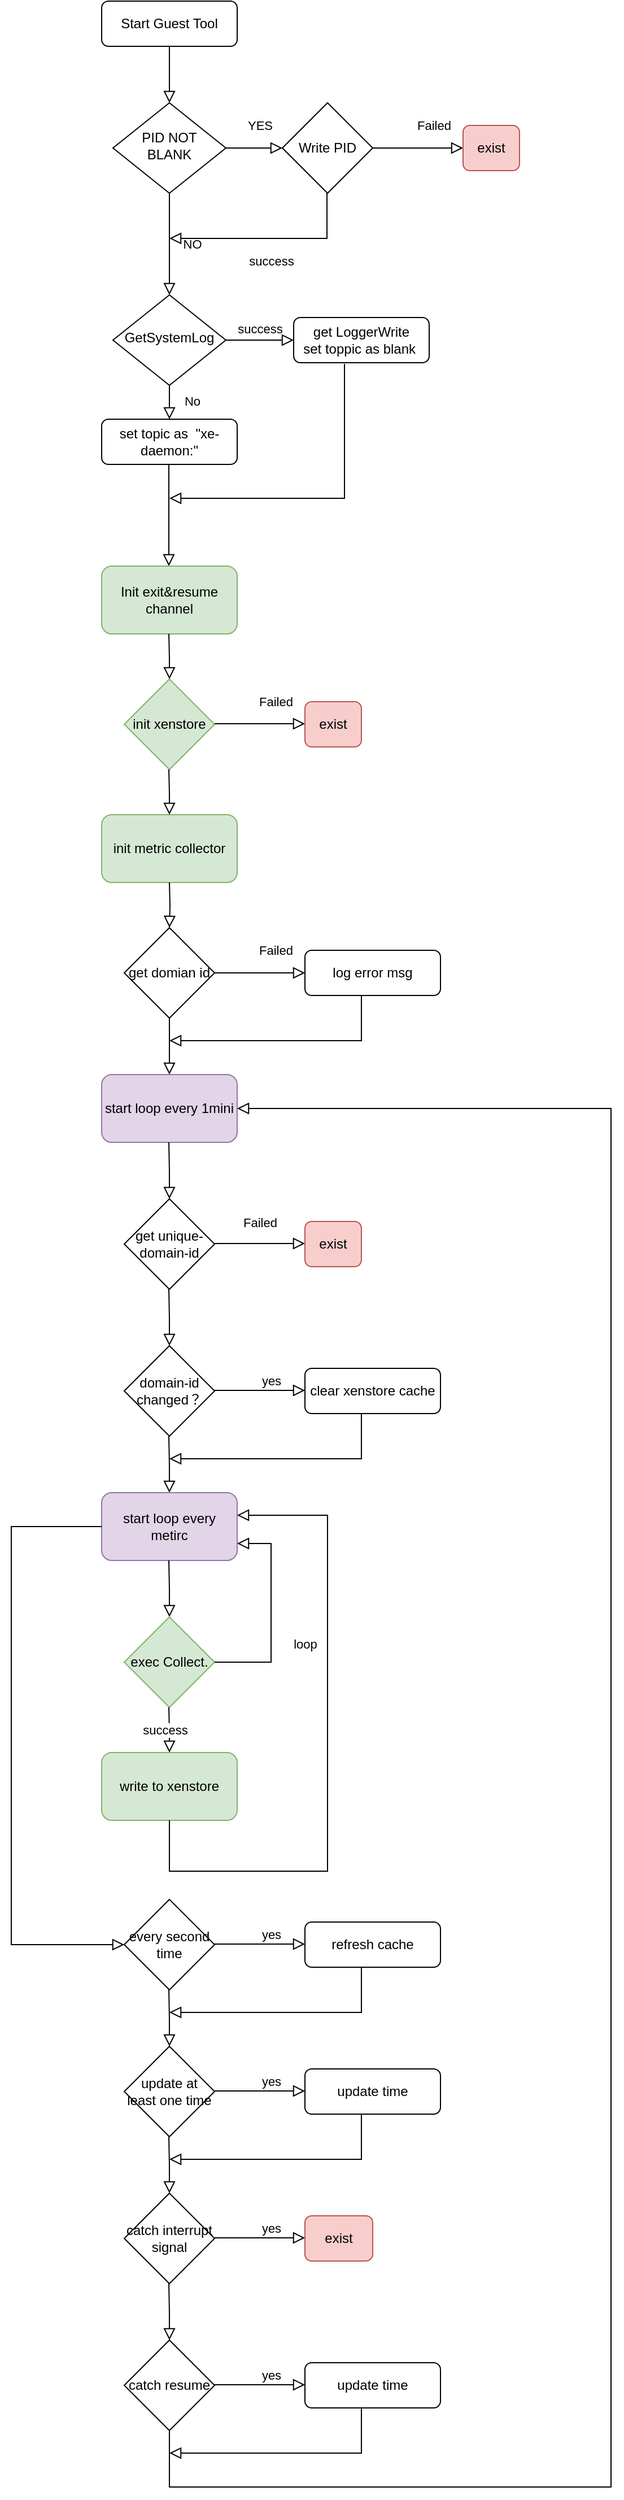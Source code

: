 <mxfile version="21.7.2" type="github">
  <diagram id="C5RBs43oDa-KdzZeNtuy" name="Page-1">
    <mxGraphModel dx="2906" dy="1153" grid="1" gridSize="10" guides="1" tooltips="1" connect="1" arrows="1" fold="1" page="1" pageScale="1" pageWidth="827" pageHeight="1169" math="0" shadow="0">
      <root>
        <mxCell id="WIyWlLk6GJQsqaUBKTNV-0" />
        <mxCell id="WIyWlLk6GJQsqaUBKTNV-1" parent="WIyWlLk6GJQsqaUBKTNV-0" />
        <mxCell id="WIyWlLk6GJQsqaUBKTNV-2" value="" style="rounded=0;html=1;jettySize=auto;orthogonalLoop=1;fontSize=11;endArrow=block;endFill=0;endSize=8;strokeWidth=1;shadow=0;labelBackgroundColor=none;edgeStyle=orthogonalEdgeStyle;" parent="WIyWlLk6GJQsqaUBKTNV-1" source="WIyWlLk6GJQsqaUBKTNV-3" target="WIyWlLk6GJQsqaUBKTNV-6" edge="1">
          <mxGeometry relative="1" as="geometry" />
        </mxCell>
        <mxCell id="WIyWlLk6GJQsqaUBKTNV-3" value="Start Guest Tool" style="rounded=1;whiteSpace=wrap;html=1;fontSize=12;glass=0;strokeWidth=1;shadow=0;" parent="WIyWlLk6GJQsqaUBKTNV-1" vertex="1">
          <mxGeometry x="160" y="80" width="120" height="40" as="geometry" />
        </mxCell>
        <mxCell id="WIyWlLk6GJQsqaUBKTNV-4" value="NO" style="rounded=0;html=1;jettySize=auto;orthogonalLoop=1;fontSize=11;endArrow=block;endFill=0;endSize=8;strokeWidth=1;shadow=0;labelBackgroundColor=none;edgeStyle=orthogonalEdgeStyle;" parent="WIyWlLk6GJQsqaUBKTNV-1" source="WIyWlLk6GJQsqaUBKTNV-6" target="WIyWlLk6GJQsqaUBKTNV-10" edge="1">
          <mxGeometry y="20" relative="1" as="geometry">
            <mxPoint as="offset" />
          </mxGeometry>
        </mxCell>
        <mxCell id="WIyWlLk6GJQsqaUBKTNV-5" value="YES" style="edgeStyle=orthogonalEdgeStyle;rounded=0;html=1;jettySize=auto;orthogonalLoop=1;fontSize=11;endArrow=block;endFill=0;endSize=8;strokeWidth=1;shadow=0;labelBackgroundColor=none;" parent="WIyWlLk6GJQsqaUBKTNV-1" source="WIyWlLk6GJQsqaUBKTNV-6" edge="1">
          <mxGeometry x="0.2" y="20" relative="1" as="geometry">
            <mxPoint as="offset" />
            <mxPoint x="320" y="210" as="targetPoint" />
          </mxGeometry>
        </mxCell>
        <mxCell id="WIyWlLk6GJQsqaUBKTNV-6" value="PID NOT BLANK" style="rhombus;whiteSpace=wrap;html=1;shadow=0;fontFamily=Helvetica;fontSize=12;align=center;strokeWidth=1;spacing=6;spacingTop=-4;" parent="WIyWlLk6GJQsqaUBKTNV-1" vertex="1">
          <mxGeometry x="170" y="170" width="100" height="80" as="geometry" />
        </mxCell>
        <mxCell id="WIyWlLk6GJQsqaUBKTNV-8" value="No" style="rounded=0;html=1;jettySize=auto;orthogonalLoop=1;fontSize=11;endArrow=block;endFill=0;endSize=8;strokeWidth=1;shadow=0;labelBackgroundColor=none;edgeStyle=orthogonalEdgeStyle;" parent="WIyWlLk6GJQsqaUBKTNV-1" source="WIyWlLk6GJQsqaUBKTNV-10" target="WIyWlLk6GJQsqaUBKTNV-11" edge="1">
          <mxGeometry x="0.333" y="20" relative="1" as="geometry">
            <mxPoint as="offset" />
          </mxGeometry>
        </mxCell>
        <mxCell id="WIyWlLk6GJQsqaUBKTNV-9" value="success" style="edgeStyle=orthogonalEdgeStyle;rounded=0;html=1;jettySize=auto;orthogonalLoop=1;fontSize=11;endArrow=block;endFill=0;endSize=8;strokeWidth=1;shadow=0;labelBackgroundColor=none;" parent="WIyWlLk6GJQsqaUBKTNV-1" source="WIyWlLk6GJQsqaUBKTNV-10" target="WIyWlLk6GJQsqaUBKTNV-12" edge="1">
          <mxGeometry y="10" relative="1" as="geometry">
            <mxPoint as="offset" />
          </mxGeometry>
        </mxCell>
        <mxCell id="WIyWlLk6GJQsqaUBKTNV-10" value="GetSystemLog" style="rhombus;whiteSpace=wrap;html=1;shadow=0;fontFamily=Helvetica;fontSize=12;align=center;strokeWidth=1;spacing=6;spacingTop=-4;" parent="WIyWlLk6GJQsqaUBKTNV-1" vertex="1">
          <mxGeometry x="170" y="340" width="100" height="80" as="geometry" />
        </mxCell>
        <mxCell id="WIyWlLk6GJQsqaUBKTNV-11" value="set topic as&amp;nbsp; &quot;xe-daemon:&lt;span style=&quot;background-color: initial;&quot;&gt;&quot;&lt;/span&gt;" style="rounded=1;whiteSpace=wrap;html=1;fontSize=12;glass=0;strokeWidth=1;shadow=0;" parent="WIyWlLk6GJQsqaUBKTNV-1" vertex="1">
          <mxGeometry x="160" y="450" width="120" height="40" as="geometry" />
        </mxCell>
        <mxCell id="WIyWlLk6GJQsqaUBKTNV-12" value="get LoggerWrite&lt;br&gt;set toppic as blank&amp;nbsp;" style="rounded=1;whiteSpace=wrap;html=1;fontSize=12;glass=0;strokeWidth=1;shadow=0;" parent="WIyWlLk6GJQsqaUBKTNV-1" vertex="1">
          <mxGeometry x="330" y="360" width="120" height="40" as="geometry" />
        </mxCell>
        <mxCell id="9NvRlPtPyuTOVb6gPEd7-1" value="Write PID" style="rhombus;whiteSpace=wrap;html=1;" vertex="1" parent="WIyWlLk6GJQsqaUBKTNV-1">
          <mxGeometry x="320" y="170" width="80" height="80" as="geometry" />
        </mxCell>
        <mxCell id="9NvRlPtPyuTOVb6gPEd7-3" value="Failed" style="rounded=0;html=1;jettySize=auto;orthogonalLoop=1;fontSize=11;endArrow=block;endFill=0;endSize=8;strokeWidth=1;shadow=0;labelBackgroundColor=none;edgeStyle=orthogonalEdgeStyle;" edge="1" parent="WIyWlLk6GJQsqaUBKTNV-1">
          <mxGeometry x="0.333" y="20" relative="1" as="geometry">
            <mxPoint as="offset" />
            <mxPoint x="400" y="210" as="sourcePoint" />
            <mxPoint x="480" y="210" as="targetPoint" />
          </mxGeometry>
        </mxCell>
        <mxCell id="9NvRlPtPyuTOVb6gPEd7-4" value="exist" style="rounded=1;whiteSpace=wrap;html=1;fillColor=#f8cecc;strokeColor=#b85450;" vertex="1" parent="WIyWlLk6GJQsqaUBKTNV-1">
          <mxGeometry x="480" y="190" width="50" height="40" as="geometry" />
        </mxCell>
        <mxCell id="9NvRlPtPyuTOVb6gPEd7-6" value="success" style="rounded=0;html=1;jettySize=auto;orthogonalLoop=1;fontSize=11;endArrow=block;endFill=0;endSize=8;strokeWidth=1;shadow=0;labelBackgroundColor=none;edgeStyle=orthogonalEdgeStyle;" edge="1" parent="WIyWlLk6GJQsqaUBKTNV-1">
          <mxGeometry y="20" relative="1" as="geometry">
            <mxPoint as="offset" />
            <mxPoint x="359.5" y="250" as="sourcePoint" />
            <mxPoint x="220" y="290" as="targetPoint" />
            <Array as="points">
              <mxPoint x="360" y="290" />
              <mxPoint x="220" y="290" />
            </Array>
          </mxGeometry>
        </mxCell>
        <mxCell id="9NvRlPtPyuTOVb6gPEd7-7" value="" style="rounded=0;html=1;jettySize=auto;orthogonalLoop=1;fontSize=11;endArrow=block;endFill=0;endSize=8;strokeWidth=1;shadow=0;labelBackgroundColor=none;edgeStyle=orthogonalEdgeStyle;exitX=0.375;exitY=1.025;exitDx=0;exitDy=0;exitPerimeter=0;" edge="1" parent="WIyWlLk6GJQsqaUBKTNV-1" source="WIyWlLk6GJQsqaUBKTNV-12">
          <mxGeometry x="0.333" y="20" relative="1" as="geometry">
            <mxPoint as="offset" />
            <mxPoint x="230" y="430" as="sourcePoint" />
            <mxPoint x="220" y="520" as="targetPoint" />
            <Array as="points">
              <mxPoint x="375" y="520" />
              <mxPoint x="301" y="520" />
            </Array>
          </mxGeometry>
        </mxCell>
        <mxCell id="9NvRlPtPyuTOVb6gPEd7-8" value="" style="rounded=0;html=1;jettySize=auto;orthogonalLoop=1;fontSize=11;endArrow=block;endFill=0;endSize=8;strokeWidth=1;shadow=0;labelBackgroundColor=none;edgeStyle=orthogonalEdgeStyle;" edge="1" parent="WIyWlLk6GJQsqaUBKTNV-1">
          <mxGeometry y="20" relative="1" as="geometry">
            <mxPoint as="offset" />
            <mxPoint x="219.5" y="490" as="sourcePoint" />
            <mxPoint x="219.5" y="580" as="targetPoint" />
          </mxGeometry>
        </mxCell>
        <mxCell id="9NvRlPtPyuTOVb6gPEd7-10" value="init metric collector" style="rounded=1;whiteSpace=wrap;html=1;fillColor=#d5e8d4;strokeColor=#82b366;" vertex="1" parent="WIyWlLk6GJQsqaUBKTNV-1">
          <mxGeometry x="160" y="800" width="120" height="60" as="geometry" />
        </mxCell>
        <mxCell id="9NvRlPtPyuTOVb6gPEd7-11" value="Init exit&amp;amp;resume channel" style="rounded=1;whiteSpace=wrap;html=1;fillColor=#d5e8d4;strokeColor=#82b366;" vertex="1" parent="WIyWlLk6GJQsqaUBKTNV-1">
          <mxGeometry x="160" y="580" width="120" height="60" as="geometry" />
        </mxCell>
        <mxCell id="9NvRlPtPyuTOVb6gPEd7-12" value="init xenstore" style="rhombus;whiteSpace=wrap;html=1;fillColor=#d5e8d4;strokeColor=#82b366;" vertex="1" parent="WIyWlLk6GJQsqaUBKTNV-1">
          <mxGeometry x="180" y="680" width="80" height="80" as="geometry" />
        </mxCell>
        <mxCell id="9NvRlPtPyuTOVb6gPEd7-13" value="" style="rounded=0;html=1;jettySize=auto;orthogonalLoop=1;fontSize=11;endArrow=block;endFill=0;endSize=8;strokeWidth=1;shadow=0;labelBackgroundColor=none;edgeStyle=orthogonalEdgeStyle;" edge="1" parent="WIyWlLk6GJQsqaUBKTNV-1">
          <mxGeometry y="20" relative="1" as="geometry">
            <mxPoint as="offset" />
            <mxPoint x="219.5" y="640" as="sourcePoint" />
            <mxPoint x="220" y="680" as="targetPoint" />
          </mxGeometry>
        </mxCell>
        <mxCell id="9NvRlPtPyuTOVb6gPEd7-14" value="Failed" style="rounded=0;html=1;jettySize=auto;orthogonalLoop=1;fontSize=11;endArrow=block;endFill=0;endSize=8;strokeWidth=1;shadow=0;labelBackgroundColor=none;edgeStyle=orthogonalEdgeStyle;" edge="1" parent="WIyWlLk6GJQsqaUBKTNV-1">
          <mxGeometry x="0.333" y="20" relative="1" as="geometry">
            <mxPoint as="offset" />
            <mxPoint x="260" y="719.5" as="sourcePoint" />
            <mxPoint x="340" y="719.5" as="targetPoint" />
          </mxGeometry>
        </mxCell>
        <mxCell id="9NvRlPtPyuTOVb6gPEd7-15" value="exist" style="rounded=1;whiteSpace=wrap;html=1;fillColor=#f8cecc;strokeColor=#b85450;" vertex="1" parent="WIyWlLk6GJQsqaUBKTNV-1">
          <mxGeometry x="340" y="700" width="50" height="40" as="geometry" />
        </mxCell>
        <mxCell id="9NvRlPtPyuTOVb6gPEd7-16" value="" style="rounded=0;html=1;jettySize=auto;orthogonalLoop=1;fontSize=11;endArrow=block;endFill=0;endSize=8;strokeWidth=1;shadow=0;labelBackgroundColor=none;edgeStyle=orthogonalEdgeStyle;" edge="1" parent="WIyWlLk6GJQsqaUBKTNV-1">
          <mxGeometry y="20" relative="1" as="geometry">
            <mxPoint as="offset" />
            <mxPoint x="219.5" y="760" as="sourcePoint" />
            <mxPoint x="220" y="800" as="targetPoint" />
          </mxGeometry>
        </mxCell>
        <mxCell id="9NvRlPtPyuTOVb6gPEd7-17" value="get domian id" style="rhombus;whiteSpace=wrap;html=1;" vertex="1" parent="WIyWlLk6GJQsqaUBKTNV-1">
          <mxGeometry x="180" y="900" width="80" height="80" as="geometry" />
        </mxCell>
        <mxCell id="9NvRlPtPyuTOVb6gPEd7-18" value="Failed" style="rounded=0;html=1;jettySize=auto;orthogonalLoop=1;fontSize=11;endArrow=block;endFill=0;endSize=8;strokeWidth=1;shadow=0;labelBackgroundColor=none;edgeStyle=orthogonalEdgeStyle;exitX=1;exitY=0.5;exitDx=0;exitDy=0;exitPerimeter=0;entryX=0;entryY=0.5;entryDx=0;entryDy=0;" edge="1" parent="WIyWlLk6GJQsqaUBKTNV-1" source="9NvRlPtPyuTOVb6gPEd7-17" target="9NvRlPtPyuTOVb6gPEd7-22">
          <mxGeometry x="0.333" y="20" relative="1" as="geometry">
            <mxPoint as="offset" />
            <mxPoint x="260" y="929.5" as="sourcePoint" />
            <mxPoint x="340" y="929.5" as="targetPoint" />
          </mxGeometry>
        </mxCell>
        <mxCell id="9NvRlPtPyuTOVb6gPEd7-20" value="" style="rounded=0;html=1;jettySize=auto;orthogonalLoop=1;fontSize=11;endArrow=block;endFill=0;endSize=8;strokeWidth=1;shadow=0;labelBackgroundColor=none;edgeStyle=orthogonalEdgeStyle;" edge="1" parent="WIyWlLk6GJQsqaUBKTNV-1">
          <mxGeometry y="20" relative="1" as="geometry">
            <mxPoint as="offset" />
            <mxPoint x="220" y="980" as="sourcePoint" />
            <mxPoint x="220" y="1030" as="targetPoint" />
          </mxGeometry>
        </mxCell>
        <mxCell id="9NvRlPtPyuTOVb6gPEd7-22" value="log error msg" style="rounded=1;whiteSpace=wrap;html=1;fontSize=12;glass=0;strokeWidth=1;shadow=0;" vertex="1" parent="WIyWlLk6GJQsqaUBKTNV-1">
          <mxGeometry x="340" y="920" width="120" height="40" as="geometry" />
        </mxCell>
        <mxCell id="9NvRlPtPyuTOVb6gPEd7-23" value="" style="rounded=0;html=1;jettySize=auto;orthogonalLoop=1;fontSize=11;endArrow=block;endFill=0;endSize=8;strokeWidth=1;shadow=0;labelBackgroundColor=none;edgeStyle=orthogonalEdgeStyle;" edge="1" parent="WIyWlLk6GJQsqaUBKTNV-1">
          <mxGeometry y="20" relative="1" as="geometry">
            <mxPoint as="offset" />
            <mxPoint x="220" y="860" as="sourcePoint" />
            <mxPoint x="220" y="900" as="targetPoint" />
          </mxGeometry>
        </mxCell>
        <mxCell id="9NvRlPtPyuTOVb6gPEd7-26" value="" style="rounded=0;html=1;jettySize=auto;orthogonalLoop=1;fontSize=11;endArrow=block;endFill=0;endSize=8;strokeWidth=1;shadow=0;labelBackgroundColor=none;edgeStyle=orthogonalEdgeStyle;exitX=0.375;exitY=1.025;exitDx=0;exitDy=0;exitPerimeter=0;" edge="1" parent="WIyWlLk6GJQsqaUBKTNV-1">
          <mxGeometry x="0.333" y="20" relative="1" as="geometry">
            <mxPoint as="offset" />
            <mxPoint x="390" y="960" as="sourcePoint" />
            <mxPoint x="220" y="1000" as="targetPoint" />
            <Array as="points">
              <mxPoint x="390" y="1000" />
              <mxPoint x="220" y="1000" />
            </Array>
          </mxGeometry>
        </mxCell>
        <mxCell id="9NvRlPtPyuTOVb6gPEd7-27" value="start loop every 1mini" style="rounded=1;whiteSpace=wrap;html=1;fillColor=#e1d5e7;strokeColor=#9673a6;" vertex="1" parent="WIyWlLk6GJQsqaUBKTNV-1">
          <mxGeometry x="160" y="1030" width="120" height="60" as="geometry" />
        </mxCell>
        <mxCell id="9NvRlPtPyuTOVb6gPEd7-30" value="" style="rounded=0;html=1;jettySize=auto;orthogonalLoop=1;fontSize=11;endArrow=block;endFill=0;endSize=8;strokeWidth=1;shadow=0;labelBackgroundColor=none;edgeStyle=orthogonalEdgeStyle;" edge="1" parent="WIyWlLk6GJQsqaUBKTNV-1">
          <mxGeometry y="20" relative="1" as="geometry">
            <mxPoint as="offset" />
            <mxPoint x="219.5" y="1090" as="sourcePoint" />
            <mxPoint x="220" y="1140" as="targetPoint" />
          </mxGeometry>
        </mxCell>
        <mxCell id="9NvRlPtPyuTOVb6gPEd7-32" value="get unique-domain-id" style="rhombus;whiteSpace=wrap;html=1;" vertex="1" parent="WIyWlLk6GJQsqaUBKTNV-1">
          <mxGeometry x="180" y="1140" width="80" height="80" as="geometry" />
        </mxCell>
        <mxCell id="9NvRlPtPyuTOVb6gPEd7-33" value="Failed" style="rounded=0;html=1;jettySize=auto;orthogonalLoop=1;fontSize=11;endArrow=block;endFill=0;endSize=8;strokeWidth=1;shadow=0;labelBackgroundColor=none;edgeStyle=orthogonalEdgeStyle;" edge="1" parent="WIyWlLk6GJQsqaUBKTNV-1">
          <mxGeometry y="20" relative="1" as="geometry">
            <mxPoint y="1" as="offset" />
            <mxPoint x="260" y="1179.5" as="sourcePoint" />
            <mxPoint x="340" y="1179.5" as="targetPoint" />
          </mxGeometry>
        </mxCell>
        <mxCell id="9NvRlPtPyuTOVb6gPEd7-34" value="exist" style="rounded=1;whiteSpace=wrap;html=1;fillColor=#f8cecc;strokeColor=#b85450;" vertex="1" parent="WIyWlLk6GJQsqaUBKTNV-1">
          <mxGeometry x="340" y="1160" width="50" height="40" as="geometry" />
        </mxCell>
        <mxCell id="9NvRlPtPyuTOVb6gPEd7-36" value="" style="rounded=0;html=1;jettySize=auto;orthogonalLoop=1;fontSize=11;endArrow=block;endFill=0;endSize=8;strokeWidth=1;shadow=0;labelBackgroundColor=none;edgeStyle=orthogonalEdgeStyle;" edge="1" parent="WIyWlLk6GJQsqaUBKTNV-1">
          <mxGeometry y="20" relative="1" as="geometry">
            <mxPoint as="offset" />
            <mxPoint x="219.5" y="1220" as="sourcePoint" />
            <mxPoint x="220" y="1270" as="targetPoint" />
          </mxGeometry>
        </mxCell>
        <mxCell id="9NvRlPtPyuTOVb6gPEd7-38" value="domain-id changed？" style="rhombus;whiteSpace=wrap;html=1;" vertex="1" parent="WIyWlLk6GJQsqaUBKTNV-1">
          <mxGeometry x="180" y="1270" width="80" height="80" as="geometry" />
        </mxCell>
        <mxCell id="9NvRlPtPyuTOVb6gPEd7-39" value="yes" style="rounded=0;html=1;jettySize=auto;orthogonalLoop=1;fontSize=11;endArrow=block;endFill=0;endSize=8;strokeWidth=1;shadow=0;labelBackgroundColor=none;edgeStyle=orthogonalEdgeStyle;" edge="1" parent="WIyWlLk6GJQsqaUBKTNV-1">
          <mxGeometry x="0.25" y="10" relative="1" as="geometry">
            <mxPoint y="1" as="offset" />
            <mxPoint x="260" y="1309.5" as="sourcePoint" />
            <mxPoint x="340" y="1309.5" as="targetPoint" />
          </mxGeometry>
        </mxCell>
        <mxCell id="9NvRlPtPyuTOVb6gPEd7-40" value="clear xenstore cache" style="rounded=1;whiteSpace=wrap;html=1;" vertex="1" parent="WIyWlLk6GJQsqaUBKTNV-1">
          <mxGeometry x="340" y="1290" width="120" height="40" as="geometry" />
        </mxCell>
        <mxCell id="9NvRlPtPyuTOVb6gPEd7-41" value="" style="rounded=0;html=1;jettySize=auto;orthogonalLoop=1;fontSize=11;endArrow=block;endFill=0;endSize=8;strokeWidth=1;shadow=0;labelBackgroundColor=none;edgeStyle=orthogonalEdgeStyle;" edge="1" parent="WIyWlLk6GJQsqaUBKTNV-1">
          <mxGeometry y="20" relative="1" as="geometry">
            <mxPoint as="offset" />
            <mxPoint x="219.5" y="1350" as="sourcePoint" />
            <mxPoint x="220" y="1400" as="targetPoint" />
          </mxGeometry>
        </mxCell>
        <mxCell id="9NvRlPtPyuTOVb6gPEd7-42" value="" style="rounded=0;html=1;jettySize=auto;orthogonalLoop=1;fontSize=11;endArrow=block;endFill=0;endSize=8;strokeWidth=1;shadow=0;labelBackgroundColor=none;edgeStyle=orthogonalEdgeStyle;exitX=0.375;exitY=1.025;exitDx=0;exitDy=0;exitPerimeter=0;" edge="1" parent="WIyWlLk6GJQsqaUBKTNV-1">
          <mxGeometry x="0.333" y="20" relative="1" as="geometry">
            <mxPoint as="offset" />
            <mxPoint x="390" y="1330" as="sourcePoint" />
            <mxPoint x="220" y="1370" as="targetPoint" />
            <Array as="points">
              <mxPoint x="390" y="1370" />
              <mxPoint x="220" y="1370" />
            </Array>
          </mxGeometry>
        </mxCell>
        <mxCell id="9NvRlPtPyuTOVb6gPEd7-43" value="start loop every metirc" style="rounded=1;whiteSpace=wrap;html=1;fillColor=#e1d5e7;strokeColor=#9673a6;" vertex="1" parent="WIyWlLk6GJQsqaUBKTNV-1">
          <mxGeometry x="160" y="1400" width="120" height="60" as="geometry" />
        </mxCell>
        <mxCell id="9NvRlPtPyuTOVb6gPEd7-44" value="" style="rounded=0;html=1;jettySize=auto;orthogonalLoop=1;fontSize=11;endArrow=block;endFill=0;endSize=8;strokeWidth=1;shadow=0;labelBackgroundColor=none;edgeStyle=orthogonalEdgeStyle;" edge="1" parent="WIyWlLk6GJQsqaUBKTNV-1">
          <mxGeometry y="20" relative="1" as="geometry">
            <mxPoint as="offset" />
            <mxPoint x="219.5" y="1460" as="sourcePoint" />
            <mxPoint x="220" y="1510" as="targetPoint" />
          </mxGeometry>
        </mxCell>
        <mxCell id="9NvRlPtPyuTOVb6gPEd7-45" value="exec Collect." style="rhombus;whiteSpace=wrap;html=1;fillColor=#d5e8d4;strokeColor=#82b366;" vertex="1" parent="WIyWlLk6GJQsqaUBKTNV-1">
          <mxGeometry x="180" y="1510" width="80" height="80" as="geometry" />
        </mxCell>
        <mxCell id="9NvRlPtPyuTOVb6gPEd7-46" value="write to xenstore" style="rounded=1;whiteSpace=wrap;html=1;fillColor=#d5e8d4;strokeColor=#82b366;" vertex="1" parent="WIyWlLk6GJQsqaUBKTNV-1">
          <mxGeometry x="160" y="1630" width="120" height="60" as="geometry" />
        </mxCell>
        <mxCell id="9NvRlPtPyuTOVb6gPEd7-47" value="" style="rounded=0;html=1;jettySize=auto;orthogonalLoop=1;fontSize=11;endArrow=block;endFill=0;endSize=8;strokeWidth=1;shadow=0;labelBackgroundColor=none;edgeStyle=orthogonalEdgeStyle;" edge="1" parent="WIyWlLk6GJQsqaUBKTNV-1">
          <mxGeometry y="20" relative="1" as="geometry">
            <mxPoint as="offset" />
            <mxPoint x="219.5" y="1590" as="sourcePoint" />
            <mxPoint x="220" y="1630" as="targetPoint" />
          </mxGeometry>
        </mxCell>
        <mxCell id="9NvRlPtPyuTOVb6gPEd7-49" value="success" style="edgeLabel;html=1;align=center;verticalAlign=middle;resizable=0;points=[];" vertex="1" connectable="0" parent="9NvRlPtPyuTOVb6gPEd7-47">
          <mxGeometry x="-0.067" y="-4" relative="1" as="geometry">
            <mxPoint y="1" as="offset" />
          </mxGeometry>
        </mxCell>
        <mxCell id="9NvRlPtPyuTOVb6gPEd7-48" value="" style="rounded=0;html=1;jettySize=auto;orthogonalLoop=1;fontSize=11;endArrow=block;endFill=0;endSize=8;strokeWidth=1;shadow=0;labelBackgroundColor=none;edgeStyle=orthogonalEdgeStyle;exitX=1;exitY=0.5;exitDx=0;exitDy=0;entryX=1;entryY=0.75;entryDx=0;entryDy=0;" edge="1" parent="WIyWlLk6GJQsqaUBKTNV-1" source="9NvRlPtPyuTOVb6gPEd7-45" target="9NvRlPtPyuTOVb6gPEd7-43">
          <mxGeometry x="0.333" y="20" relative="1" as="geometry">
            <mxPoint as="offset" />
            <mxPoint x="510" y="1560" as="sourcePoint" />
            <mxPoint x="330" y="1760" as="targetPoint" />
            <Array as="points">
              <mxPoint x="310" y="1550" />
              <mxPoint x="310" y="1445" />
            </Array>
          </mxGeometry>
        </mxCell>
        <mxCell id="9NvRlPtPyuTOVb6gPEd7-50" value="loop" style="rounded=0;html=1;jettySize=auto;orthogonalLoop=1;fontSize=11;endArrow=block;endFill=0;endSize=8;strokeWidth=1;shadow=0;labelBackgroundColor=none;edgeStyle=orthogonalEdgeStyle;exitX=0.5;exitY=1;exitDx=0;exitDy=0;entryX=1;entryY=0.333;entryDx=0;entryDy=0;entryPerimeter=0;" edge="1" parent="WIyWlLk6GJQsqaUBKTNV-1" source="9NvRlPtPyuTOVb6gPEd7-46" target="9NvRlPtPyuTOVb6gPEd7-43">
          <mxGeometry x="0.333" y="20" relative="1" as="geometry">
            <mxPoint as="offset" />
            <mxPoint x="310" y="1735" as="sourcePoint" />
            <mxPoint x="290" y="1420" as="targetPoint" />
            <Array as="points">
              <mxPoint x="220" y="1735" />
              <mxPoint x="360" y="1735" />
              <mxPoint x="360" y="1420" />
            </Array>
          </mxGeometry>
        </mxCell>
        <mxCell id="9NvRlPtPyuTOVb6gPEd7-52" value="" style="rounded=0;html=1;jettySize=auto;orthogonalLoop=1;fontSize=11;endArrow=block;endFill=0;endSize=8;strokeWidth=1;shadow=0;labelBackgroundColor=none;edgeStyle=orthogonalEdgeStyle;exitX=0;exitY=0.5;exitDx=0;exitDy=0;entryX=0;entryY=0.5;entryDx=0;entryDy=0;" edge="1" parent="WIyWlLk6GJQsqaUBKTNV-1" source="9NvRlPtPyuTOVb6gPEd7-43" target="9NvRlPtPyuTOVb6gPEd7-55">
          <mxGeometry x="0.333" y="20" relative="1" as="geometry">
            <mxPoint as="offset" />
            <mxPoint x="70" y="1420" as="sourcePoint" />
            <mxPoint x="160" y="1820" as="targetPoint" />
            <Array as="points">
              <mxPoint x="80" y="1430" />
              <mxPoint x="80" y="1800" />
            </Array>
          </mxGeometry>
        </mxCell>
        <mxCell id="9NvRlPtPyuTOVb6gPEd7-55" value="every second time" style="rhombus;whiteSpace=wrap;html=1;" vertex="1" parent="WIyWlLk6GJQsqaUBKTNV-1">
          <mxGeometry x="180" y="1760" width="80" height="80" as="geometry" />
        </mxCell>
        <mxCell id="9NvRlPtPyuTOVb6gPEd7-56" value="yes" style="rounded=0;html=1;jettySize=auto;orthogonalLoop=1;fontSize=11;endArrow=block;endFill=0;endSize=8;strokeWidth=1;shadow=0;labelBackgroundColor=none;edgeStyle=orthogonalEdgeStyle;" edge="1" parent="WIyWlLk6GJQsqaUBKTNV-1">
          <mxGeometry x="0.25" y="10" relative="1" as="geometry">
            <mxPoint y="1" as="offset" />
            <mxPoint x="260" y="1799.5" as="sourcePoint" />
            <mxPoint x="340" y="1799.5" as="targetPoint" />
          </mxGeometry>
        </mxCell>
        <mxCell id="9NvRlPtPyuTOVb6gPEd7-57" value="refresh cache" style="rounded=1;whiteSpace=wrap;html=1;" vertex="1" parent="WIyWlLk6GJQsqaUBKTNV-1">
          <mxGeometry x="340" y="1780" width="120" height="40" as="geometry" />
        </mxCell>
        <mxCell id="9NvRlPtPyuTOVb6gPEd7-58" value="" style="rounded=0;html=1;jettySize=auto;orthogonalLoop=1;fontSize=11;endArrow=block;endFill=0;endSize=8;strokeWidth=1;shadow=0;labelBackgroundColor=none;edgeStyle=orthogonalEdgeStyle;" edge="1" parent="WIyWlLk6GJQsqaUBKTNV-1">
          <mxGeometry y="20" relative="1" as="geometry">
            <mxPoint as="offset" />
            <mxPoint x="219.5" y="1840" as="sourcePoint" />
            <mxPoint x="220" y="1890" as="targetPoint" />
          </mxGeometry>
        </mxCell>
        <mxCell id="9NvRlPtPyuTOVb6gPEd7-59" value="" style="rounded=0;html=1;jettySize=auto;orthogonalLoop=1;fontSize=11;endArrow=block;endFill=0;endSize=8;strokeWidth=1;shadow=0;labelBackgroundColor=none;edgeStyle=orthogonalEdgeStyle;exitX=0.375;exitY=1.025;exitDx=0;exitDy=0;exitPerimeter=0;" edge="1" parent="WIyWlLk6GJQsqaUBKTNV-1">
          <mxGeometry x="0.333" y="20" relative="1" as="geometry">
            <mxPoint as="offset" />
            <mxPoint x="390" y="1820" as="sourcePoint" />
            <mxPoint x="220" y="1860" as="targetPoint" />
            <Array as="points">
              <mxPoint x="390" y="1860" />
              <mxPoint x="220" y="1860" />
            </Array>
          </mxGeometry>
        </mxCell>
        <mxCell id="9NvRlPtPyuTOVb6gPEd7-63" value="update at least one time" style="rhombus;whiteSpace=wrap;html=1;" vertex="1" parent="WIyWlLk6GJQsqaUBKTNV-1">
          <mxGeometry x="180" y="1890" width="80" height="80" as="geometry" />
        </mxCell>
        <mxCell id="9NvRlPtPyuTOVb6gPEd7-64" value="yes" style="rounded=0;html=1;jettySize=auto;orthogonalLoop=1;fontSize=11;endArrow=block;endFill=0;endSize=8;strokeWidth=1;shadow=0;labelBackgroundColor=none;edgeStyle=orthogonalEdgeStyle;" edge="1" parent="WIyWlLk6GJQsqaUBKTNV-1">
          <mxGeometry x="0.25" y="10" relative="1" as="geometry">
            <mxPoint y="1" as="offset" />
            <mxPoint x="260" y="1929.5" as="sourcePoint" />
            <mxPoint x="340" y="1929.5" as="targetPoint" />
          </mxGeometry>
        </mxCell>
        <mxCell id="9NvRlPtPyuTOVb6gPEd7-65" value="update time" style="rounded=1;whiteSpace=wrap;html=1;" vertex="1" parent="WIyWlLk6GJQsqaUBKTNV-1">
          <mxGeometry x="340" y="1910" width="120" height="40" as="geometry" />
        </mxCell>
        <mxCell id="9NvRlPtPyuTOVb6gPEd7-66" value="" style="rounded=0;html=1;jettySize=auto;orthogonalLoop=1;fontSize=11;endArrow=block;endFill=0;endSize=8;strokeWidth=1;shadow=0;labelBackgroundColor=none;edgeStyle=orthogonalEdgeStyle;" edge="1" parent="WIyWlLk6GJQsqaUBKTNV-1">
          <mxGeometry y="20" relative="1" as="geometry">
            <mxPoint as="offset" />
            <mxPoint x="219.5" y="1970" as="sourcePoint" />
            <mxPoint x="220" y="2020" as="targetPoint" />
          </mxGeometry>
        </mxCell>
        <mxCell id="9NvRlPtPyuTOVb6gPEd7-67" value="" style="rounded=0;html=1;jettySize=auto;orthogonalLoop=1;fontSize=11;endArrow=block;endFill=0;endSize=8;strokeWidth=1;shadow=0;labelBackgroundColor=none;edgeStyle=orthogonalEdgeStyle;exitX=0.375;exitY=1.025;exitDx=0;exitDy=0;exitPerimeter=0;" edge="1" parent="WIyWlLk6GJQsqaUBKTNV-1">
          <mxGeometry x="0.333" y="20" relative="1" as="geometry">
            <mxPoint as="offset" />
            <mxPoint x="390" y="1950" as="sourcePoint" />
            <mxPoint x="220" y="1990" as="targetPoint" />
            <Array as="points">
              <mxPoint x="390" y="1990" />
              <mxPoint x="220" y="1990" />
            </Array>
          </mxGeometry>
        </mxCell>
        <mxCell id="9NvRlPtPyuTOVb6gPEd7-68" value="catch interrupt signal" style="rhombus;whiteSpace=wrap;html=1;" vertex="1" parent="WIyWlLk6GJQsqaUBKTNV-1">
          <mxGeometry x="180" y="2020" width="80" height="80" as="geometry" />
        </mxCell>
        <mxCell id="9NvRlPtPyuTOVb6gPEd7-69" value="yes" style="rounded=0;html=1;jettySize=auto;orthogonalLoop=1;fontSize=11;endArrow=block;endFill=0;endSize=8;strokeWidth=1;shadow=0;labelBackgroundColor=none;edgeStyle=orthogonalEdgeStyle;" edge="1" parent="WIyWlLk6GJQsqaUBKTNV-1">
          <mxGeometry x="0.25" y="10" relative="1" as="geometry">
            <mxPoint y="1" as="offset" />
            <mxPoint x="260" y="2059.5" as="sourcePoint" />
            <mxPoint x="340" y="2059.5" as="targetPoint" />
          </mxGeometry>
        </mxCell>
        <mxCell id="9NvRlPtPyuTOVb6gPEd7-70" value="exist" style="rounded=1;whiteSpace=wrap;html=1;fillColor=#f8cecc;strokeColor=#b85450;" vertex="1" parent="WIyWlLk6GJQsqaUBKTNV-1">
          <mxGeometry x="340" y="2040" width="60" height="40" as="geometry" />
        </mxCell>
        <mxCell id="9NvRlPtPyuTOVb6gPEd7-71" value="" style="rounded=0;html=1;jettySize=auto;orthogonalLoop=1;fontSize=11;endArrow=block;endFill=0;endSize=8;strokeWidth=1;shadow=0;labelBackgroundColor=none;edgeStyle=orthogonalEdgeStyle;" edge="1" parent="WIyWlLk6GJQsqaUBKTNV-1">
          <mxGeometry y="20" relative="1" as="geometry">
            <mxPoint as="offset" />
            <mxPoint x="219.5" y="2100" as="sourcePoint" />
            <mxPoint x="220" y="2150" as="targetPoint" />
          </mxGeometry>
        </mxCell>
        <mxCell id="9NvRlPtPyuTOVb6gPEd7-73" value="catch resume" style="rhombus;whiteSpace=wrap;html=1;" vertex="1" parent="WIyWlLk6GJQsqaUBKTNV-1">
          <mxGeometry x="180" y="2150" width="80" height="80" as="geometry" />
        </mxCell>
        <mxCell id="9NvRlPtPyuTOVb6gPEd7-74" value="yes" style="rounded=0;html=1;jettySize=auto;orthogonalLoop=1;fontSize=11;endArrow=block;endFill=0;endSize=8;strokeWidth=1;shadow=0;labelBackgroundColor=none;edgeStyle=orthogonalEdgeStyle;" edge="1" parent="WIyWlLk6GJQsqaUBKTNV-1">
          <mxGeometry x="0.25" y="10" relative="1" as="geometry">
            <mxPoint y="1" as="offset" />
            <mxPoint x="260" y="2189.5" as="sourcePoint" />
            <mxPoint x="340" y="2189.5" as="targetPoint" />
          </mxGeometry>
        </mxCell>
        <mxCell id="9NvRlPtPyuTOVb6gPEd7-75" value="update time" style="rounded=1;whiteSpace=wrap;html=1;" vertex="1" parent="WIyWlLk6GJQsqaUBKTNV-1">
          <mxGeometry x="340" y="2170" width="120" height="40" as="geometry" />
        </mxCell>
        <mxCell id="9NvRlPtPyuTOVb6gPEd7-76" value="" style="rounded=0;html=1;jettySize=auto;orthogonalLoop=1;fontSize=11;endArrow=block;endFill=0;endSize=8;strokeWidth=1;shadow=0;labelBackgroundColor=none;edgeStyle=orthogonalEdgeStyle;exitX=0.5;exitY=1;exitDx=0;exitDy=0;entryX=1;entryY=0.5;entryDx=0;entryDy=0;" edge="1" parent="WIyWlLk6GJQsqaUBKTNV-1" source="9NvRlPtPyuTOVb6gPEd7-73" target="9NvRlPtPyuTOVb6gPEd7-27">
          <mxGeometry y="20" relative="1" as="geometry">
            <mxPoint as="offset" />
            <mxPoint x="217" y="2270" as="sourcePoint" />
            <mxPoint x="600" y="1050" as="targetPoint" />
            <Array as="points">
              <mxPoint x="220" y="2280" />
              <mxPoint x="611" y="2280" />
              <mxPoint x="611" y="1060" />
            </Array>
          </mxGeometry>
        </mxCell>
        <mxCell id="9NvRlPtPyuTOVb6gPEd7-77" value="" style="rounded=0;html=1;jettySize=auto;orthogonalLoop=1;fontSize=11;endArrow=block;endFill=0;endSize=8;strokeWidth=1;shadow=0;labelBackgroundColor=none;edgeStyle=orthogonalEdgeStyle;exitX=0.375;exitY=1.025;exitDx=0;exitDy=0;exitPerimeter=0;" edge="1" parent="WIyWlLk6GJQsqaUBKTNV-1">
          <mxGeometry x="0.333" y="20" relative="1" as="geometry">
            <mxPoint as="offset" />
            <mxPoint x="390" y="2210" as="sourcePoint" />
            <mxPoint x="220" y="2250" as="targetPoint" />
            <Array as="points">
              <mxPoint x="390" y="2250" />
              <mxPoint x="220" y="2250" />
            </Array>
          </mxGeometry>
        </mxCell>
      </root>
    </mxGraphModel>
  </diagram>
</mxfile>
